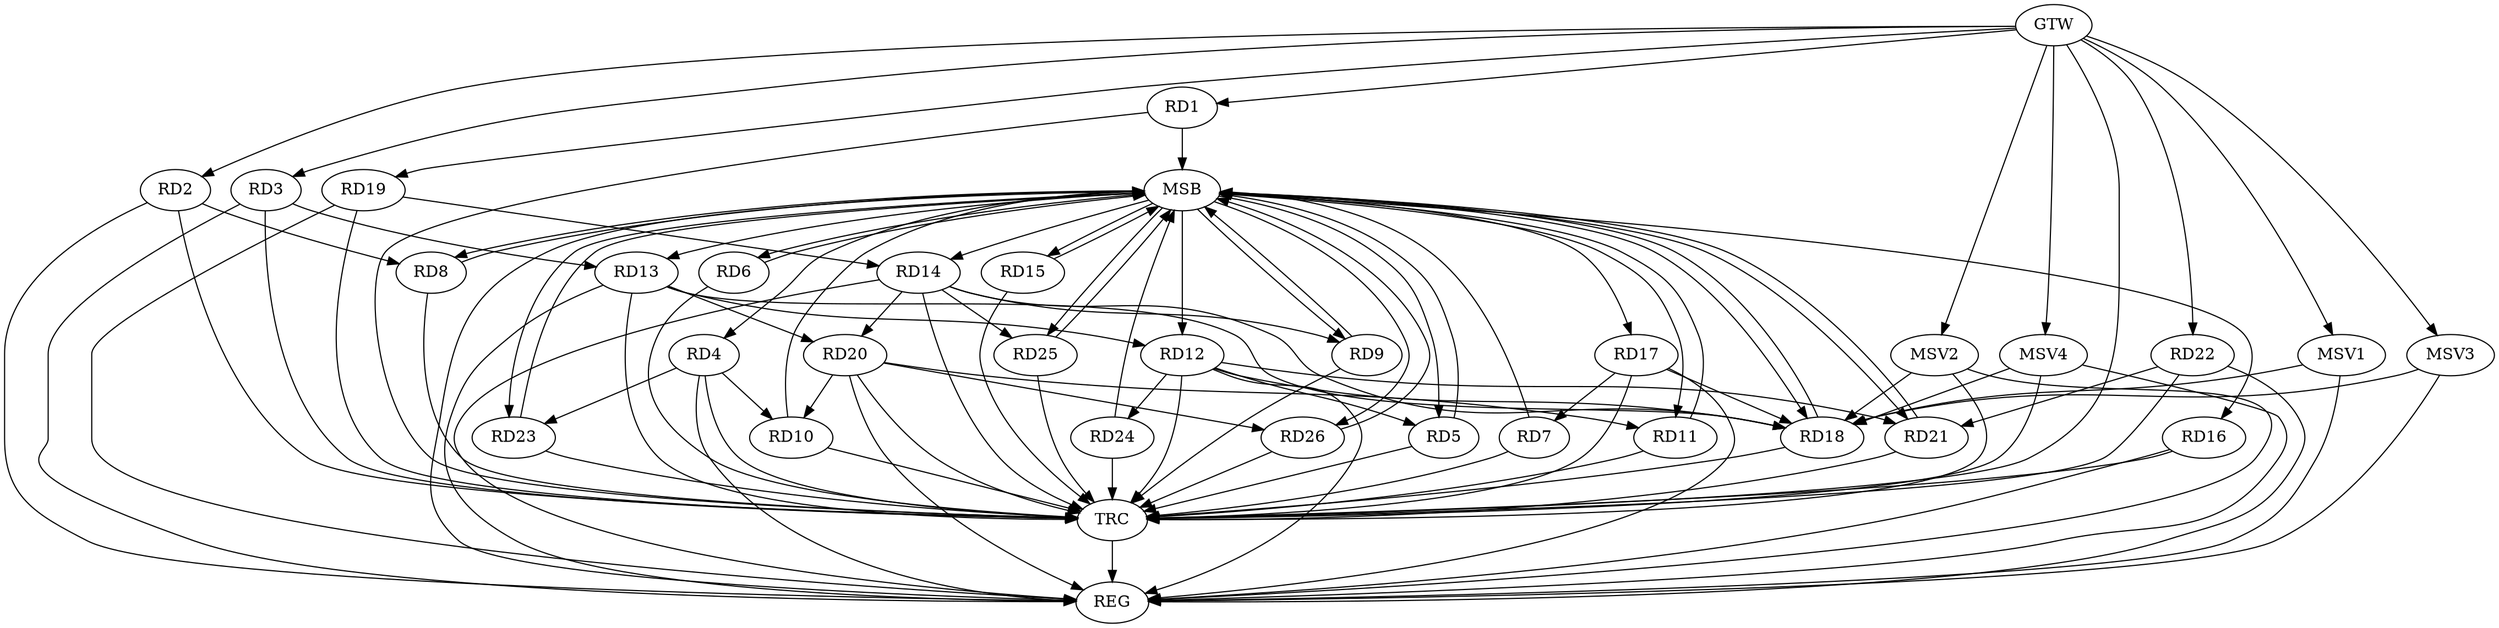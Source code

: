 strict digraph G {
  RD1 [ label="RD1" ];
  RD2 [ label="RD2" ];
  RD3 [ label="RD3" ];
  RD4 [ label="RD4" ];
  RD5 [ label="RD5" ];
  RD6 [ label="RD6" ];
  RD7 [ label="RD7" ];
  RD8 [ label="RD8" ];
  RD9 [ label="RD9" ];
  RD10 [ label="RD10" ];
  RD11 [ label="RD11" ];
  RD12 [ label="RD12" ];
  RD13 [ label="RD13" ];
  RD14 [ label="RD14" ];
  RD15 [ label="RD15" ];
  RD16 [ label="RD16" ];
  RD17 [ label="RD17" ];
  RD18 [ label="RD18" ];
  RD19 [ label="RD19" ];
  RD20 [ label="RD20" ];
  RD21 [ label="RD21" ];
  RD22 [ label="RD22" ];
  RD23 [ label="RD23" ];
  RD24 [ label="RD24" ];
  RD25 [ label="RD25" ];
  RD26 [ label="RD26" ];
  GTW [ label="GTW" ];
  REG [ label="REG" ];
  MSB [ label="MSB" ];
  TRC [ label="TRC" ];
  MSV1 [ label="MSV1" ];
  MSV2 [ label="MSV2" ];
  MSV3 [ label="MSV3" ];
  MSV4 [ label="MSV4" ];
  RD2 -> RD8;
  RD3 -> RD13;
  RD4 -> RD10;
  RD4 -> RD23;
  RD12 -> RD5;
  RD17 -> RD7;
  RD14 -> RD9;
  RD20 -> RD10;
  RD20 -> RD11;
  RD13 -> RD12;
  RD12 -> RD18;
  RD12 -> RD21;
  RD12 -> RD24;
  RD13 -> RD18;
  RD13 -> RD20;
  RD14 -> RD18;
  RD19 -> RD14;
  RD14 -> RD20;
  RD14 -> RD25;
  RD17 -> RD18;
  RD20 -> RD26;
  RD22 -> RD21;
  GTW -> RD1;
  GTW -> RD2;
  GTW -> RD3;
  GTW -> RD19;
  GTW -> RD22;
  RD2 -> REG;
  RD3 -> REG;
  RD4 -> REG;
  RD12 -> REG;
  RD13 -> REG;
  RD14 -> REG;
  RD16 -> REG;
  RD17 -> REG;
  RD19 -> REG;
  RD20 -> REG;
  RD22 -> REG;
  RD1 -> MSB;
  MSB -> RD15;
  MSB -> REG;
  RD5 -> MSB;
  MSB -> RD6;
  MSB -> RD8;
  MSB -> RD11;
  RD6 -> MSB;
  MSB -> RD9;
  MSB -> RD12;
  MSB -> RD26;
  RD7 -> MSB;
  RD8 -> MSB;
  MSB -> RD14;
  MSB -> RD16;
  MSB -> RD21;
  RD9 -> MSB;
  MSB -> RD4;
  RD10 -> MSB;
  MSB -> RD17;
  RD11 -> MSB;
  RD15 -> MSB;
  RD18 -> MSB;
  MSB -> RD23;
  RD21 -> MSB;
  MSB -> RD13;
  RD23 -> MSB;
  MSB -> RD5;
  MSB -> RD18;
  MSB -> RD25;
  RD24 -> MSB;
  RD25 -> MSB;
  RD26 -> MSB;
  RD1 -> TRC;
  RD2 -> TRC;
  RD3 -> TRC;
  RD4 -> TRC;
  RD5 -> TRC;
  RD6 -> TRC;
  RD7 -> TRC;
  RD8 -> TRC;
  RD9 -> TRC;
  RD10 -> TRC;
  RD11 -> TRC;
  RD12 -> TRC;
  RD13 -> TRC;
  RD14 -> TRC;
  RD15 -> TRC;
  RD16 -> TRC;
  RD17 -> TRC;
  RD18 -> TRC;
  RD19 -> TRC;
  RD20 -> TRC;
  RD21 -> TRC;
  RD22 -> TRC;
  RD23 -> TRC;
  RD24 -> TRC;
  RD25 -> TRC;
  RD26 -> TRC;
  GTW -> TRC;
  TRC -> REG;
  MSV1 -> RD18;
  MSV2 -> RD18;
  GTW -> MSV1;
  MSV1 -> REG;
  GTW -> MSV2;
  MSV2 -> REG;
  MSV2 -> TRC;
  MSV3 -> RD18;
  MSV4 -> RD18;
  GTW -> MSV3;
  MSV3 -> REG;
  GTW -> MSV4;
  MSV4 -> REG;
  MSV4 -> TRC;
}
